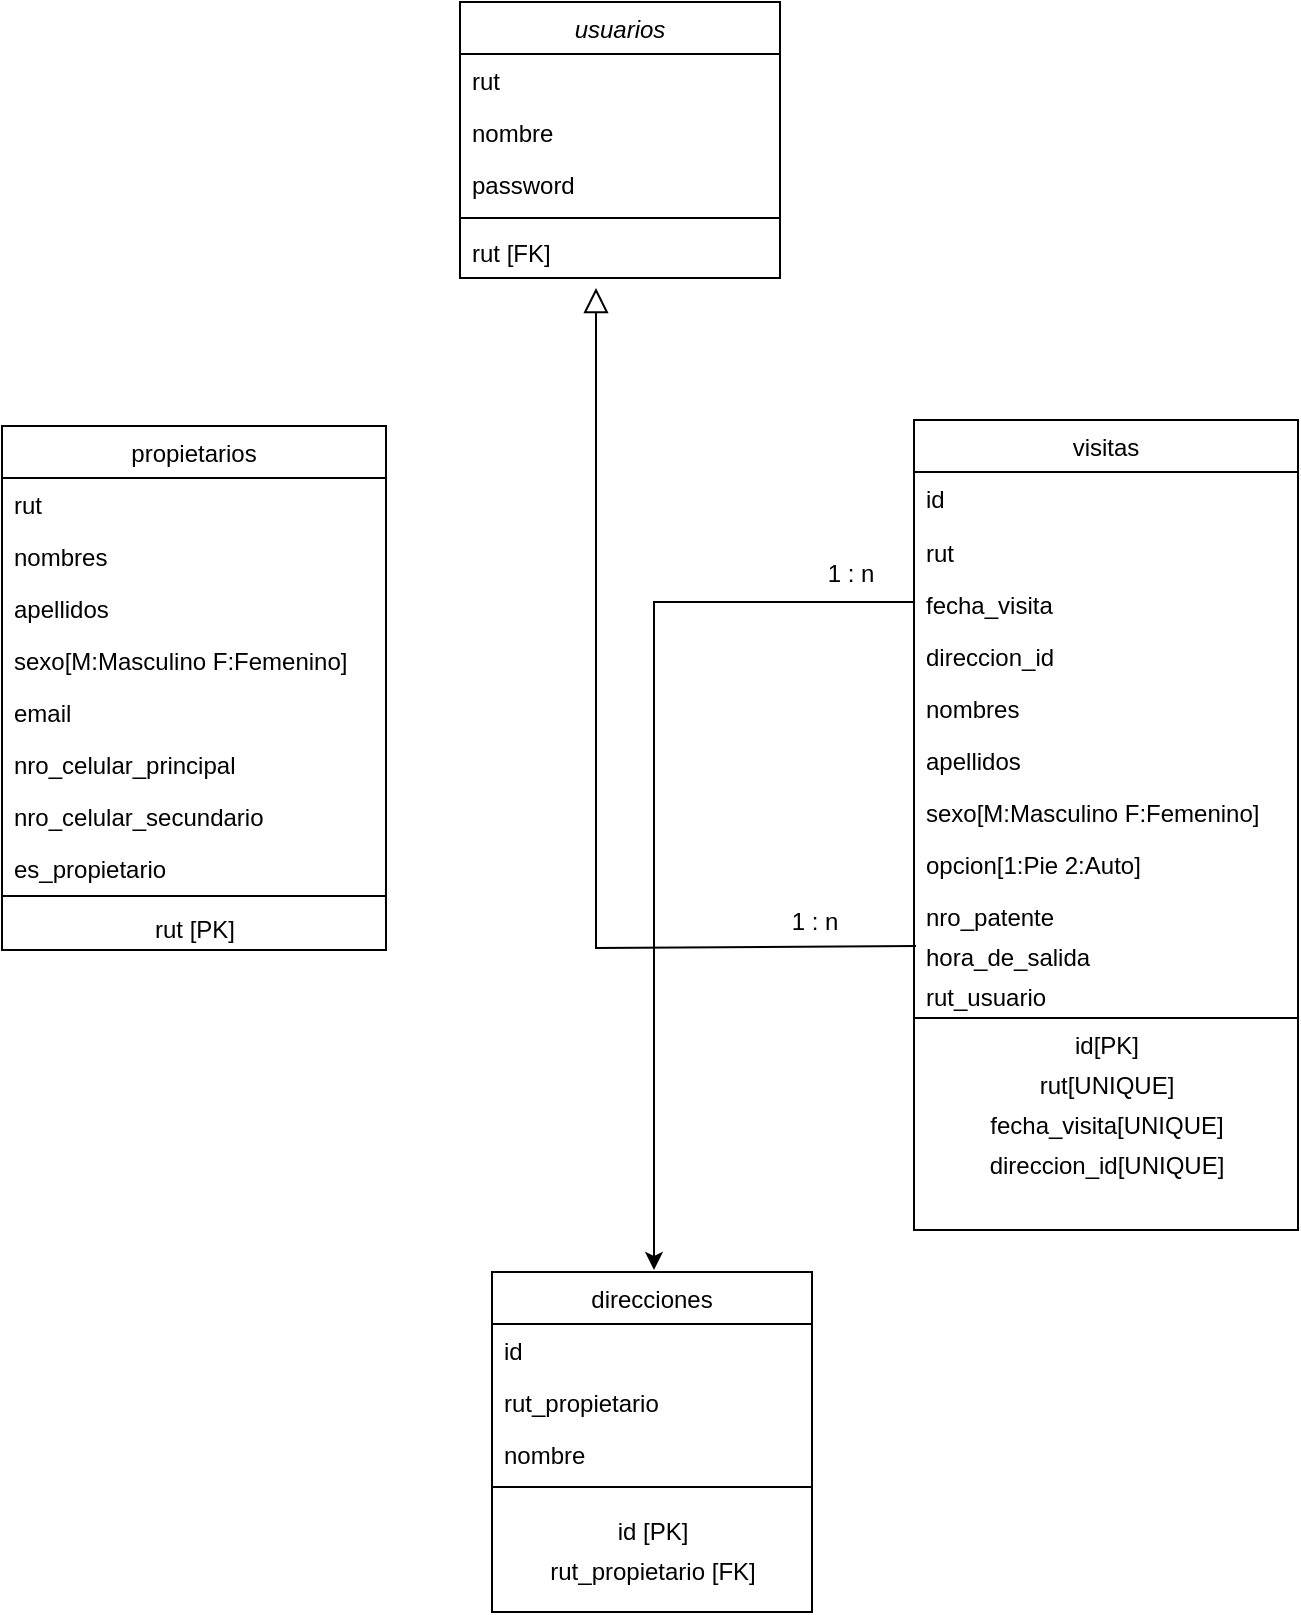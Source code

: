 <mxfile version="17.4.0" type="device"><diagram id="C5RBs43oDa-KdzZeNtuy" name="Page-1"><mxGraphModel dx="868" dy="425" grid="1" gridSize="10" guides="1" tooltips="1" connect="1" arrows="1" fold="1" page="1" pageScale="1" pageWidth="827" pageHeight="1169" math="0" shadow="0"><root><mxCell id="WIyWlLk6GJQsqaUBKTNV-0"/><mxCell id="WIyWlLk6GJQsqaUBKTNV-1" parent="WIyWlLk6GJQsqaUBKTNV-0"/><mxCell id="zkfFHV4jXpPFQw0GAbJ--0" value="usuarios" style="swimlane;fontStyle=2;align=center;verticalAlign=top;childLayout=stackLayout;horizontal=1;startSize=26;horizontalStack=0;resizeParent=1;resizeLast=0;collapsible=1;marginBottom=0;rounded=0;shadow=0;strokeWidth=1;" parent="WIyWlLk6GJQsqaUBKTNV-1" vertex="1"><mxGeometry x="283" y="86" width="160" height="138" as="geometry"><mxRectangle x="230" y="140" width="160" height="26" as="alternateBounds"/></mxGeometry></mxCell><mxCell id="zkfFHV4jXpPFQw0GAbJ--1" value="rut" style="text;align=left;verticalAlign=top;spacingLeft=4;spacingRight=4;overflow=hidden;rotatable=0;points=[[0,0.5],[1,0.5]];portConstraint=eastwest;" parent="zkfFHV4jXpPFQw0GAbJ--0" vertex="1"><mxGeometry y="26" width="160" height="26" as="geometry"/></mxCell><mxCell id="zkfFHV4jXpPFQw0GAbJ--2" value="nombre" style="text;align=left;verticalAlign=top;spacingLeft=4;spacingRight=4;overflow=hidden;rotatable=0;points=[[0,0.5],[1,0.5]];portConstraint=eastwest;rounded=0;shadow=0;html=0;" parent="zkfFHV4jXpPFQw0GAbJ--0" vertex="1"><mxGeometry y="52" width="160" height="26" as="geometry"/></mxCell><mxCell id="zkfFHV4jXpPFQw0GAbJ--3" value="password" style="text;align=left;verticalAlign=top;spacingLeft=4;spacingRight=4;overflow=hidden;rotatable=0;points=[[0,0.5],[1,0.5]];portConstraint=eastwest;rounded=0;shadow=0;html=0;" parent="zkfFHV4jXpPFQw0GAbJ--0" vertex="1"><mxGeometry y="78" width="160" height="26" as="geometry"/></mxCell><mxCell id="zkfFHV4jXpPFQw0GAbJ--4" value="" style="line;html=1;strokeWidth=1;align=left;verticalAlign=middle;spacingTop=-1;spacingLeft=3;spacingRight=3;rotatable=0;labelPosition=right;points=[];portConstraint=eastwest;" parent="zkfFHV4jXpPFQw0GAbJ--0" vertex="1"><mxGeometry y="104" width="160" height="8" as="geometry"/></mxCell><mxCell id="zkfFHV4jXpPFQw0GAbJ--5" value="rut [FK]" style="text;align=left;verticalAlign=top;spacingLeft=4;spacingRight=4;overflow=hidden;rotatable=0;points=[[0,0.5],[1,0.5]];portConstraint=eastwest;" parent="zkfFHV4jXpPFQw0GAbJ--0" vertex="1"><mxGeometry y="112" width="160" height="26" as="geometry"/></mxCell><mxCell id="zkfFHV4jXpPFQw0GAbJ--17" value="visitas" style="swimlane;fontStyle=0;align=center;verticalAlign=top;childLayout=stackLayout;horizontal=1;startSize=26;horizontalStack=0;resizeParent=1;resizeLast=0;collapsible=1;marginBottom=0;rounded=0;shadow=0;strokeWidth=1;" parent="WIyWlLk6GJQsqaUBKTNV-1" vertex="1"><mxGeometry x="510" y="295" width="192" height="405" as="geometry"><mxRectangle x="550" y="140" width="160" height="26" as="alternateBounds"/></mxGeometry></mxCell><mxCell id="24sYtO9Nx3mN7M-AxLSp-2" value="id" style="text;align=left;verticalAlign=top;spacingLeft=4;spacingRight=4;overflow=hidden;rotatable=0;points=[[0,0.5],[1,0.5]];portConstraint=eastwest;" vertex="1" parent="zkfFHV4jXpPFQw0GAbJ--17"><mxGeometry y="26" width="192" height="27" as="geometry"/></mxCell><mxCell id="zkfFHV4jXpPFQw0GAbJ--19" value="rut" style="text;align=left;verticalAlign=top;spacingLeft=4;spacingRight=4;overflow=hidden;rotatable=0;points=[[0,0.5],[1,0.5]];portConstraint=eastwest;rounded=0;shadow=0;html=0;" parent="zkfFHV4jXpPFQw0GAbJ--17" vertex="1"><mxGeometry y="53" width="192" height="26" as="geometry"/></mxCell><mxCell id="zkfFHV4jXpPFQw0GAbJ--20" value="fecha_visita" style="text;align=left;verticalAlign=top;spacingLeft=4;spacingRight=4;overflow=hidden;rotatable=0;points=[[0,0.5],[1,0.5]];portConstraint=eastwest;rounded=0;shadow=0;html=0;" parent="zkfFHV4jXpPFQw0GAbJ--17" vertex="1"><mxGeometry y="79" width="192" height="26" as="geometry"/></mxCell><mxCell id="zkfFHV4jXpPFQw0GAbJ--21" value="direccion_id" style="text;align=left;verticalAlign=top;spacingLeft=4;spacingRight=4;overflow=hidden;rotatable=0;points=[[0,0.5],[1,0.5]];portConstraint=eastwest;rounded=0;shadow=0;html=0;" parent="zkfFHV4jXpPFQw0GAbJ--17" vertex="1"><mxGeometry y="105" width="192" height="26" as="geometry"/></mxCell><mxCell id="zkfFHV4jXpPFQw0GAbJ--24" value="nombres" style="text;align=left;verticalAlign=top;spacingLeft=4;spacingRight=4;overflow=hidden;rotatable=0;points=[[0,0.5],[1,0.5]];portConstraint=eastwest;" parent="zkfFHV4jXpPFQw0GAbJ--17" vertex="1"><mxGeometry y="131" width="192" height="26" as="geometry"/></mxCell><mxCell id="zkfFHV4jXpPFQw0GAbJ--25" value="apellidos" style="text;align=left;verticalAlign=top;spacingLeft=4;spacingRight=4;overflow=hidden;rotatable=0;points=[[0,0.5],[1,0.5]];portConstraint=eastwest;" parent="zkfFHV4jXpPFQw0GAbJ--17" vertex="1"><mxGeometry y="157" width="192" height="26" as="geometry"/></mxCell><mxCell id="zkfFHV4jXpPFQw0GAbJ--22" value="sexo[M:Masculino F:Femenino]" style="text;align=left;verticalAlign=top;spacingLeft=4;spacingRight=4;overflow=hidden;rotatable=0;points=[[0,0.5],[1,0.5]];portConstraint=eastwest;rounded=0;shadow=0;html=0;" parent="zkfFHV4jXpPFQw0GAbJ--17" vertex="1"><mxGeometry y="183" width="192" height="26" as="geometry"/></mxCell><mxCell id="IMNiWwohDlEMJDjUJErr-3" value="opcion[1:Pie 2:Auto]" style="text;align=left;verticalAlign=top;spacingLeft=4;spacingRight=4;overflow=hidden;rotatable=0;points=[[0,0.5],[1,0.5]];portConstraint=eastwest;" parent="zkfFHV4jXpPFQw0GAbJ--17" vertex="1"><mxGeometry y="209" width="192" height="26" as="geometry"/></mxCell><mxCell id="IMNiWwohDlEMJDjUJErr-6" value="nro_patente" style="text;align=left;verticalAlign=top;spacingLeft=4;spacingRight=4;overflow=hidden;rotatable=0;points=[[0,0.5],[1,0.5]];portConstraint=eastwest;" parent="zkfFHV4jXpPFQw0GAbJ--17" vertex="1"><mxGeometry y="235" width="192" height="20" as="geometry"/></mxCell><mxCell id="IMNiWwohDlEMJDjUJErr-47" value="hora_de_salida" style="text;align=left;verticalAlign=top;spacingLeft=4;spacingRight=4;overflow=hidden;rotatable=0;points=[[0,0.5],[1,0.5]];portConstraint=eastwest;" parent="zkfFHV4jXpPFQw0GAbJ--17" vertex="1"><mxGeometry y="255" width="192" height="20" as="geometry"/></mxCell><mxCell id="IMNiWwohDlEMJDjUJErr-48" value="rut_usuario" style="text;align=left;verticalAlign=top;spacingLeft=4;spacingRight=4;overflow=hidden;rotatable=0;points=[[0,0.5],[1,0.5]];portConstraint=eastwest;" parent="zkfFHV4jXpPFQw0GAbJ--17" vertex="1"><mxGeometry y="275" width="192" height="20" as="geometry"/></mxCell><mxCell id="zkfFHV4jXpPFQw0GAbJ--23" value="" style="line;html=1;strokeWidth=1;align=left;verticalAlign=middle;spacingTop=-1;spacingLeft=3;spacingRight=3;rotatable=0;labelPosition=right;points=[];portConstraint=eastwest;" parent="zkfFHV4jXpPFQw0GAbJ--17" vertex="1"><mxGeometry y="295" width="192" height="8" as="geometry"/></mxCell><mxCell id="IMNiWwohDlEMJDjUJErr-15" value="id[PK]" style="text;html=1;align=center;verticalAlign=middle;resizable=0;points=[];autosize=1;strokeColor=none;fillColor=none;" parent="zkfFHV4jXpPFQw0GAbJ--17" vertex="1"><mxGeometry y="303" width="192" height="20" as="geometry"/></mxCell><mxCell id="IMNiWwohDlEMJDjUJErr-71" style="edgeStyle=elbowEdgeStyle;rounded=0;orthogonalLoop=1;jettySize=auto;elbow=vertical;html=1;entryX=0;entryY=0.5;entryDx=0;entryDy=0;" parent="zkfFHV4jXpPFQw0GAbJ--17" edge="1"><mxGeometry relative="1" as="geometry"><mxPoint y="263" as="sourcePoint"/><mxPoint y="263" as="targetPoint"/></mxGeometry></mxCell><mxCell id="IMNiWwohDlEMJDjUJErr-49" value="rut[UNIQUE]" style="text;html=1;align=center;verticalAlign=middle;resizable=0;points=[];autosize=1;strokeColor=none;fillColor=none;" parent="zkfFHV4jXpPFQw0GAbJ--17" vertex="1"><mxGeometry y="323" width="192" height="20" as="geometry"/></mxCell><mxCell id="24sYtO9Nx3mN7M-AxLSp-0" value="fecha_visita[UNIQUE]" style="text;html=1;align=center;verticalAlign=middle;resizable=0;points=[];autosize=1;strokeColor=none;fillColor=none;" vertex="1" parent="zkfFHV4jXpPFQw0GAbJ--17"><mxGeometry y="343" width="192" height="20" as="geometry"/></mxCell><mxCell id="24sYtO9Nx3mN7M-AxLSp-1" value="direccion_id[UNIQUE]" style="text;html=1;align=center;verticalAlign=middle;resizable=0;points=[];autosize=1;strokeColor=none;fillColor=none;" vertex="1" parent="zkfFHV4jXpPFQw0GAbJ--17"><mxGeometry y="363" width="192" height="20" as="geometry"/></mxCell><mxCell id="IMNiWwohDlEMJDjUJErr-17" value="direcciones" style="swimlane;fontStyle=0;align=center;verticalAlign=top;childLayout=stackLayout;horizontal=1;startSize=26;horizontalStack=0;resizeParent=1;resizeLast=0;collapsible=1;marginBottom=0;rounded=0;shadow=0;strokeWidth=1;" parent="WIyWlLk6GJQsqaUBKTNV-1" vertex="1"><mxGeometry x="299" y="721" width="160" height="170" as="geometry"><mxRectangle x="340" y="380" width="170" height="26" as="alternateBounds"/></mxGeometry></mxCell><mxCell id="IMNiWwohDlEMJDjUJErr-24" value="id" style="text;align=left;verticalAlign=top;spacingLeft=4;spacingRight=4;overflow=hidden;rotatable=0;points=[[0,0.5],[1,0.5]];portConstraint=eastwest;" parent="IMNiWwohDlEMJDjUJErr-17" vertex="1"><mxGeometry y="26" width="160" height="26" as="geometry"/></mxCell><mxCell id="IMNiWwohDlEMJDjUJErr-18" value="rut_propietario" style="text;align=left;verticalAlign=top;spacingLeft=4;spacingRight=4;overflow=hidden;rotatable=0;points=[[0,0.5],[1,0.5]];portConstraint=eastwest;" parent="IMNiWwohDlEMJDjUJErr-17" vertex="1"><mxGeometry y="52" width="160" height="26" as="geometry"/></mxCell><mxCell id="JmmLK93rV_26BjsKAQ8G-0" value="nombre" style="text;align=left;verticalAlign=top;spacingLeft=4;spacingRight=4;overflow=hidden;rotatable=0;points=[[0,0.5],[1,0.5]];portConstraint=eastwest;" parent="IMNiWwohDlEMJDjUJErr-17" vertex="1"><mxGeometry y="78" width="160" height="17" as="geometry"/></mxCell><mxCell id="IMNiWwohDlEMJDjUJErr-19" value="" style="line;html=1;strokeWidth=1;align=left;verticalAlign=middle;spacingTop=-1;spacingLeft=3;spacingRight=3;rotatable=0;labelPosition=right;points=[];portConstraint=eastwest;" parent="IMNiWwohDlEMJDjUJErr-17" vertex="1"><mxGeometry y="95" width="160" height="25" as="geometry"/></mxCell><mxCell id="IMNiWwohDlEMJDjUJErr-25" value="id [PK]" style="text;html=1;align=center;verticalAlign=middle;resizable=0;points=[];autosize=1;strokeColor=none;fillColor=none;" parent="IMNiWwohDlEMJDjUJErr-17" vertex="1"><mxGeometry y="120" width="160" height="20" as="geometry"/></mxCell><mxCell id="JmmLK93rV_26BjsKAQ8G-1" value="rut_propietario [FK]" style="text;html=1;align=center;verticalAlign=middle;resizable=0;points=[];autosize=1;strokeColor=none;fillColor=none;" parent="IMNiWwohDlEMJDjUJErr-17" vertex="1"><mxGeometry y="140" width="160" height="20" as="geometry"/></mxCell><mxCell id="IMNiWwohDlEMJDjUJErr-27" value="propietarios" style="swimlane;fontStyle=0;align=center;verticalAlign=top;childLayout=stackLayout;horizontal=1;startSize=26;horizontalStack=0;resizeParent=1;resizeLast=0;collapsible=1;marginBottom=0;rounded=0;shadow=0;strokeWidth=1;" parent="WIyWlLk6GJQsqaUBKTNV-1" vertex="1"><mxGeometry x="54" y="298" width="192" height="262" as="geometry"><mxRectangle x="550" y="140" width="160" height="26" as="alternateBounds"/></mxGeometry></mxCell><mxCell id="IMNiWwohDlEMJDjUJErr-28" value="rut" style="text;align=left;verticalAlign=top;spacingLeft=4;spacingRight=4;overflow=hidden;rotatable=0;points=[[0,0.5],[1,0.5]];portConstraint=eastwest;" parent="IMNiWwohDlEMJDjUJErr-27" vertex="1"><mxGeometry y="26" width="192" height="26" as="geometry"/></mxCell><mxCell id="IMNiWwohDlEMJDjUJErr-29" value="nombres" style="text;align=left;verticalAlign=top;spacingLeft=4;spacingRight=4;overflow=hidden;rotatable=0;points=[[0,0.5],[1,0.5]];portConstraint=eastwest;rounded=0;shadow=0;html=0;" parent="IMNiWwohDlEMJDjUJErr-27" vertex="1"><mxGeometry y="52" width="192" height="26" as="geometry"/></mxCell><mxCell id="IMNiWwohDlEMJDjUJErr-30" value="apellidos" style="text;align=left;verticalAlign=top;spacingLeft=4;spacingRight=4;overflow=hidden;rotatable=0;points=[[0,0.5],[1,0.5]];portConstraint=eastwest;rounded=0;shadow=0;html=0;" parent="IMNiWwohDlEMJDjUJErr-27" vertex="1"><mxGeometry y="78" width="192" height="26" as="geometry"/></mxCell><mxCell id="IMNiWwohDlEMJDjUJErr-32" value="sexo[M:Masculino F:Femenino]" style="text;align=left;verticalAlign=top;spacingLeft=4;spacingRight=4;overflow=hidden;rotatable=0;points=[[0,0.5],[1,0.5]];portConstraint=eastwest;rounded=0;shadow=0;html=0;" parent="IMNiWwohDlEMJDjUJErr-27" vertex="1"><mxGeometry y="104" width="192" height="26" as="geometry"/></mxCell><mxCell id="IMNiWwohDlEMJDjUJErr-34" value="email" style="text;align=left;verticalAlign=top;spacingLeft=4;spacingRight=4;overflow=hidden;rotatable=0;points=[[0,0.5],[1,0.5]];portConstraint=eastwest;" parent="IMNiWwohDlEMJDjUJErr-27" vertex="1"><mxGeometry y="130" width="192" height="26" as="geometry"/></mxCell><mxCell id="IMNiWwohDlEMJDjUJErr-35" value="nro_celular_principal" style="text;align=left;verticalAlign=top;spacingLeft=4;spacingRight=4;overflow=hidden;rotatable=0;points=[[0,0.5],[1,0.5]];portConstraint=eastwest;" parent="IMNiWwohDlEMJDjUJErr-27" vertex="1"><mxGeometry y="156" width="192" height="26" as="geometry"/></mxCell><mxCell id="IMNiWwohDlEMJDjUJErr-36" value="nro_celular_secundario" style="text;align=left;verticalAlign=top;spacingLeft=4;spacingRight=4;overflow=hidden;rotatable=0;points=[[0,0.5],[1,0.5]];portConstraint=eastwest;" parent="IMNiWwohDlEMJDjUJErr-27" vertex="1"><mxGeometry y="182" width="192" height="26" as="geometry"/></mxCell><mxCell id="IMNiWwohDlEMJDjUJErr-37" value="es_propietario" style="text;align=left;verticalAlign=top;spacingLeft=4;spacingRight=4;overflow=hidden;rotatable=0;points=[[0,0.5],[1,0.5]];portConstraint=eastwest;" parent="IMNiWwohDlEMJDjUJErr-27" vertex="1"><mxGeometry y="208" width="192" height="20" as="geometry"/></mxCell><mxCell id="IMNiWwohDlEMJDjUJErr-39" value="" style="line;html=1;strokeWidth=1;align=left;verticalAlign=middle;spacingTop=-1;spacingLeft=3;spacingRight=3;rotatable=0;labelPosition=right;points=[];portConstraint=eastwest;" parent="IMNiWwohDlEMJDjUJErr-27" vertex="1"><mxGeometry y="228" width="192" height="14" as="geometry"/></mxCell><mxCell id="IMNiWwohDlEMJDjUJErr-40" value="rut [PK]" style="text;html=1;align=center;verticalAlign=middle;resizable=0;points=[];autosize=1;strokeColor=none;fillColor=none;" parent="IMNiWwohDlEMJDjUJErr-27" vertex="1"><mxGeometry y="242" width="192" height="20" as="geometry"/></mxCell><mxCell id="IMNiWwohDlEMJDjUJErr-63" value="" style="edgeStyle=elbowEdgeStyle;rounded=0;orthogonalLoop=1;jettySize=auto;elbow=vertical;html=1;" parent="IMNiWwohDlEMJDjUJErr-27" edge="1"><mxGeometry relative="1" as="geometry"><mxPoint x="96" y="322" as="sourcePoint"/><mxPoint x="96" y="322" as="targetPoint"/></mxGeometry></mxCell><mxCell id="IMNiWwohDlEMJDjUJErr-84" style="edgeStyle=elbowEdgeStyle;rounded=0;orthogonalLoop=1;jettySize=auto;elbow=vertical;html=1;entryX=1;entryY=0.5;entryDx=0;entryDy=0;" parent="IMNiWwohDlEMJDjUJErr-27" edge="1"><mxGeometry relative="1" as="geometry"><mxPoint x="192" y="241" as="sourcePoint"/><mxPoint x="192" y="241" as="targetPoint"/></mxGeometry></mxCell><mxCell id="IMNiWwohDlEMJDjUJErr-85" style="edgeStyle=elbowEdgeStyle;rounded=0;orthogonalLoop=1;jettySize=auto;elbow=vertical;html=1;entryX=1;entryY=0.5;entryDx=0;entryDy=0;" parent="IMNiWwohDlEMJDjUJErr-27" edge="1"><mxGeometry relative="1" as="geometry"><mxPoint x="192" y="241" as="sourcePoint"/><mxPoint x="192" y="241" as="targetPoint"/></mxGeometry></mxCell><mxCell id="IMNiWwohDlEMJDjUJErr-50" value="" style="endArrow=block;endSize=10;endFill=0;shadow=0;strokeWidth=1;rounded=0;edgeStyle=elbowEdgeStyle;elbow=vertical;entryX=0.444;entryY=0.962;entryDx=0;entryDy=0;entryPerimeter=0;exitX=0;exitY=0.5;exitDx=0;exitDy=0;" parent="WIyWlLk6GJQsqaUBKTNV-1" edge="1"><mxGeometry width="160" relative="1" as="geometry"><mxPoint x="511" y="558" as="sourcePoint"/><mxPoint x="351.0" y="229.002" as="targetPoint"/><Array as="points"><mxPoint x="419.96" y="558.99"/></Array></mxGeometry></mxCell><mxCell id="IMNiWwohDlEMJDjUJErr-69" value="1 : n" style="text;html=1;align=center;verticalAlign=middle;resizable=0;points=[];autosize=1;strokeColor=none;fillColor=none;" parent="WIyWlLk6GJQsqaUBKTNV-1" vertex="1"><mxGeometry x="458" y="362" width="40" height="20" as="geometry"/></mxCell><mxCell id="IMNiWwohDlEMJDjUJErr-72" style="edgeStyle=elbowEdgeStyle;rounded=0;orthogonalLoop=1;jettySize=auto;elbow=vertical;html=1;exitX=0;exitY=0.5;exitDx=0;exitDy=0;" parent="WIyWlLk6GJQsqaUBKTNV-1" edge="1"><mxGeometry relative="1" as="geometry"><mxPoint x="510" y="382" as="sourcePoint"/><Array as="points"><mxPoint x="400" y="386"/></Array><mxPoint x="380" y="720" as="targetPoint"/></mxGeometry></mxCell><mxCell id="IMNiWwohDlEMJDjUJErr-86" value="1 : n" style="text;html=1;align=center;verticalAlign=middle;resizable=0;points=[];autosize=1;strokeColor=none;fillColor=none;" parent="WIyWlLk6GJQsqaUBKTNV-1" vertex="1"><mxGeometry x="440" y="536" width="40" height="20" as="geometry"/></mxCell></root></mxGraphModel></diagram></mxfile>